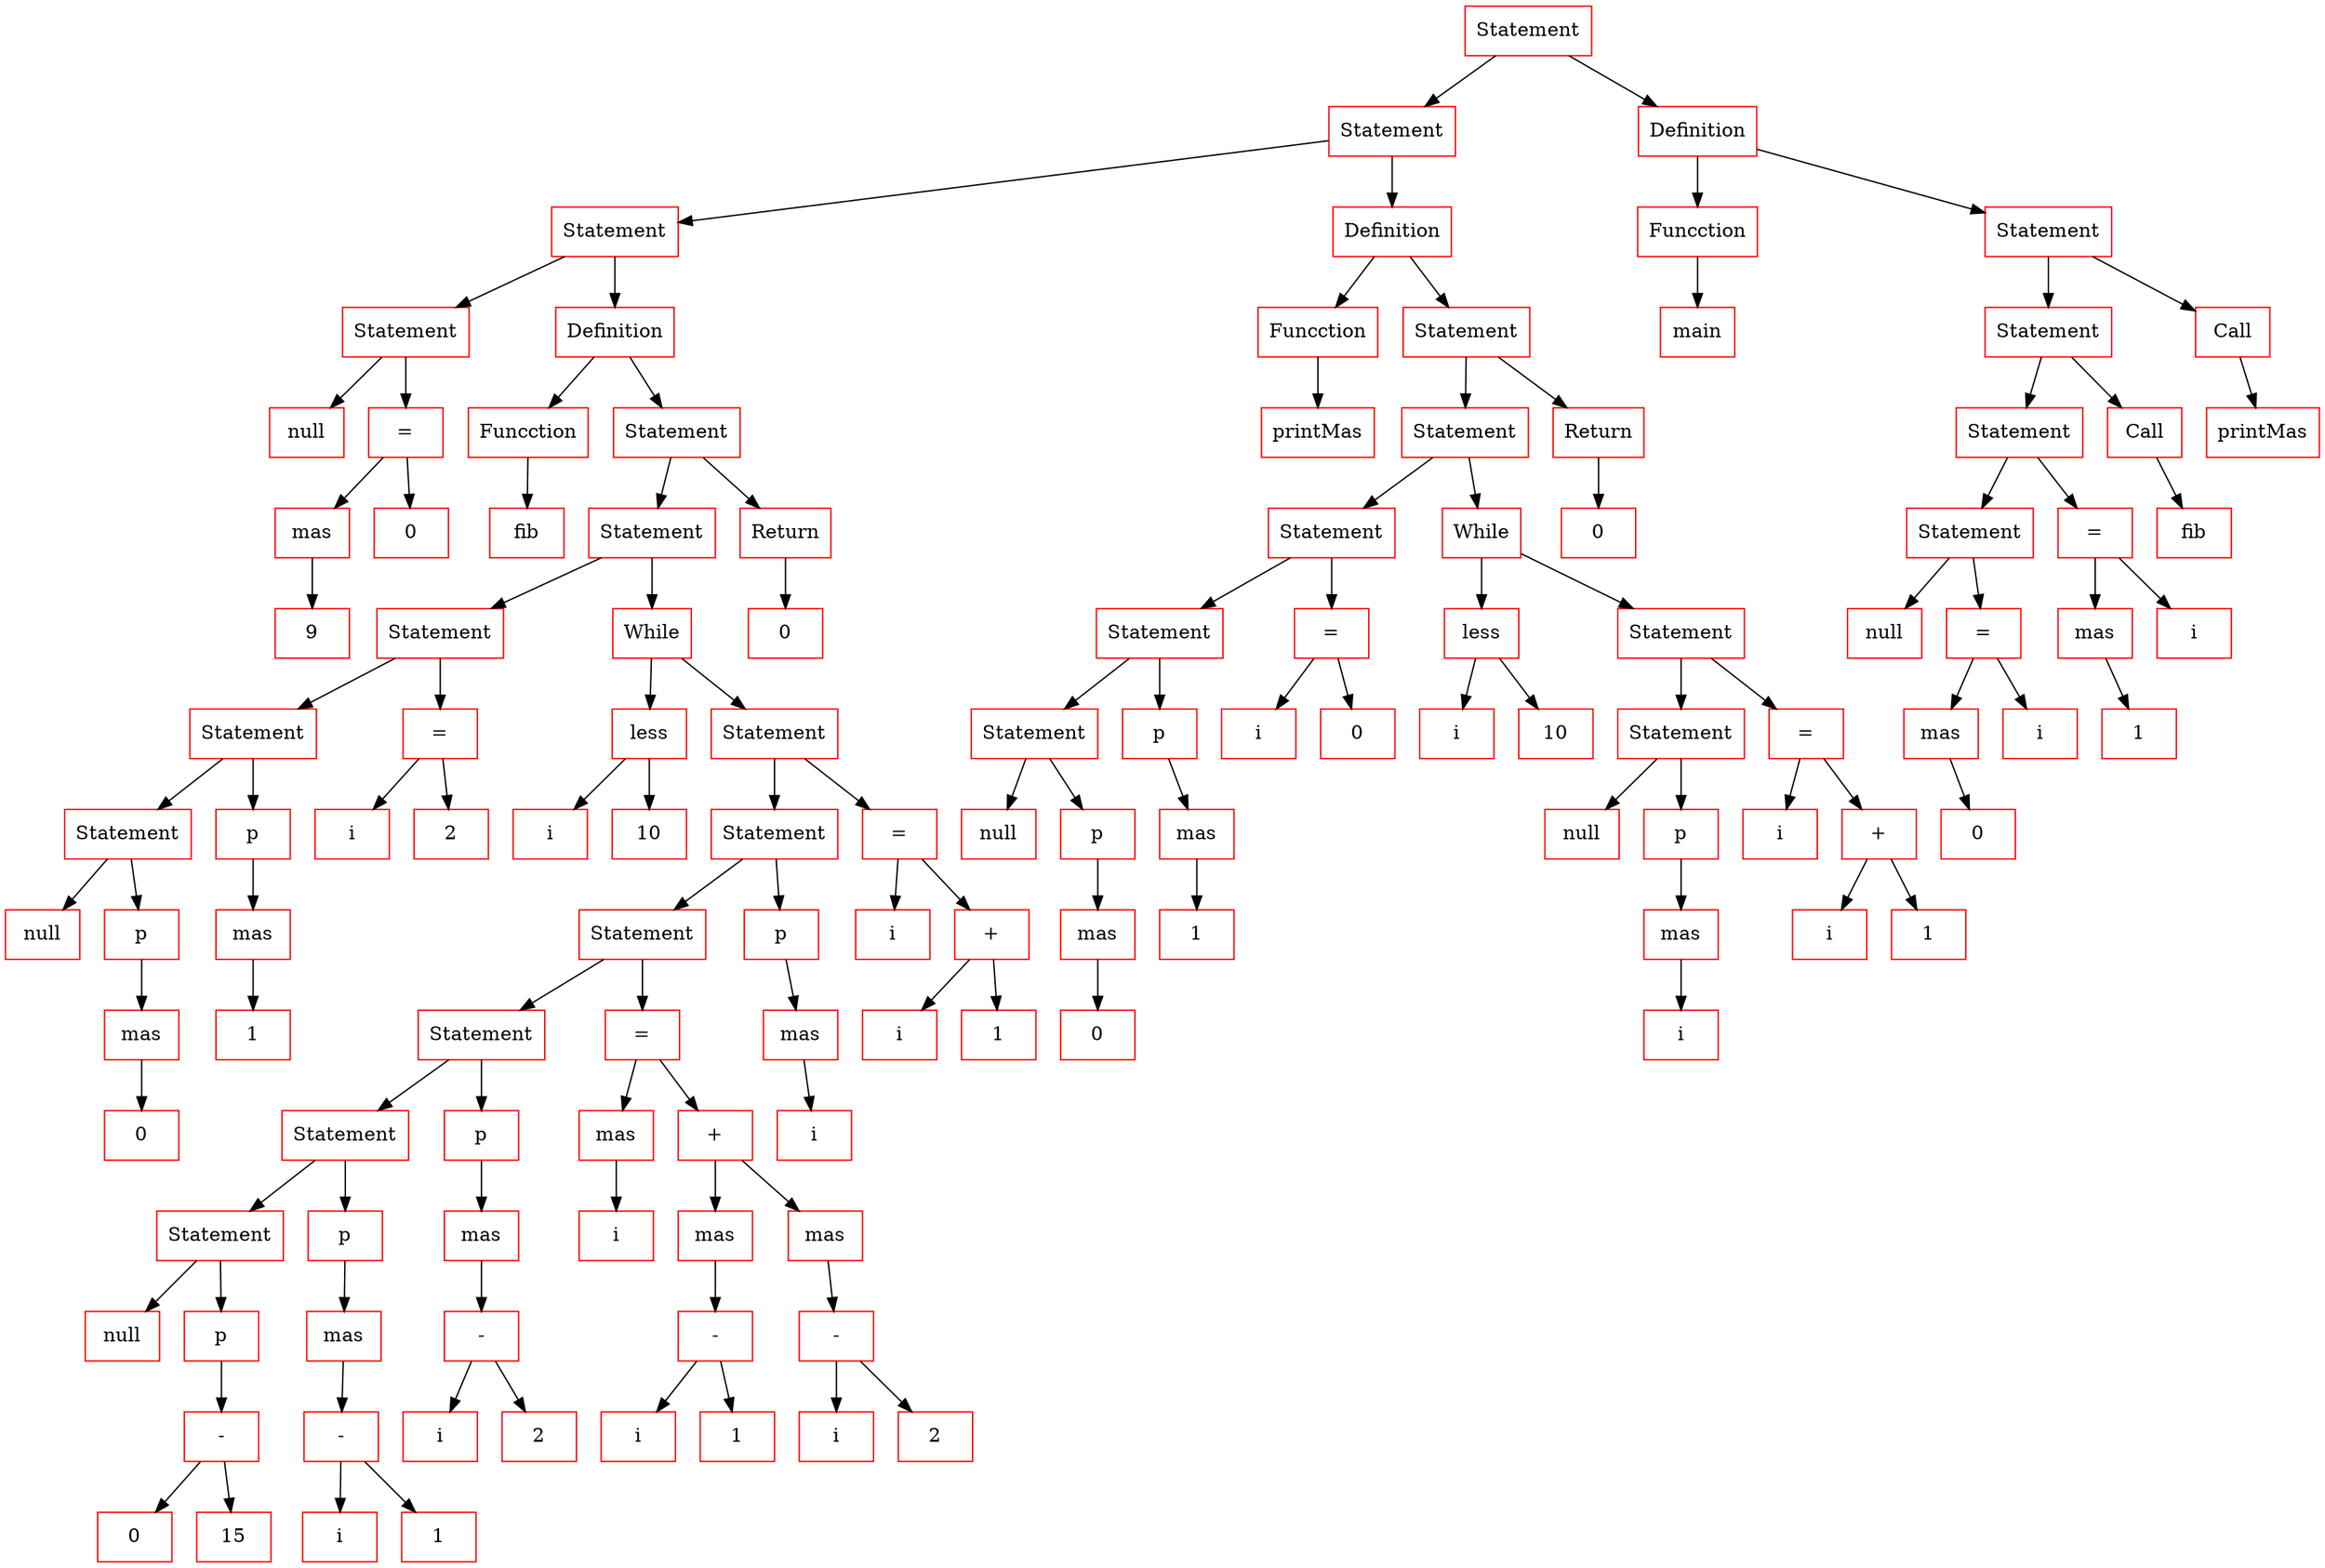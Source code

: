 # This is automatically generated dump of language tree
digraph Tree{

	rankdir=UD;

	node[color="red",fontsize=14];

	2498331712[shape=record, label="Statement"];
	2500865920[shape=record, label="Statement"];
	2498305520[shape=record, label="Statement"];
	2498305200[shape=record, label="Statement"];
	2498305136[shape=record, label="null"];
	2498305264[shape=record, label="="];
	2498305328[shape=record, label="mas"];
	2498305392[shape=record, label="9"];
	2498305456[shape=record, label="0"];
	2498305584[shape=record, label="Definition"];
	2498305648[shape=record, label="Funcction"];
	2498305712[shape=record, label="fib"];
	2500866176[shape=record, label="Statement"];
	2498327584[shape=record, label="Statement"];
	2498326688[shape=record, label="Statement"];
	2498327456[shape=record, label="Statement"];
	2498303088[shape=record, label="Statement"];
	2498303024[shape=record, label="null"];
	2498326816[shape=record, label="p"];
	2498327328[shape=record, label="mas"];
	2498327200[shape=record, label="0"];
	2498328416[shape=record, label="p"];
	2498327264[shape=record, label="mas"];
	2498327136[shape=record, label="1"];
	2498328096[shape=record, label="="];
	2498328352[shape=record, label="i"];
	2498327776[shape=record, label="2"];
	2498328544[shape=record, label="While"];
	2498326752[shape=record, label="less"];
	2498327392[shape=record, label="i"];
	2498327968[shape=record, label="10"];
	2500863808[shape=record, label="Statement"];
	2500865536[shape=record, label="Statement"];
	2500864640[shape=record, label="Statement"];
	2498326880[shape=record, label="Statement"];
	2498328032[shape=record, label="Statement"];
	2498327520[shape=record, label="Statement"];
	2498327648[shape=record, label="null"];
	2498327904[shape=record, label="p"];
	2498327712[shape=record, label="-"];
	2498328160[shape=record, label="0"];
	2498327840[shape=record, label="15"];
	2498327072[shape=record, label="p"];
	2498328224[shape=record, label="mas"];
	2498327008[shape=record, label="-"];
	2498328288[shape=record, label="i"];
	2498328480[shape=record, label="1"];
	2498326944[shape=record, label="p"];
	2500864960[shape=record, label="mas"];
	2500864000[shape=record, label="-"];
	2500865664[shape=record, label="i"];
	2500864768[shape=record, label="2"];
	2500864448[shape=record, label="="];
	2500865344[shape=record, label="mas"];
	2500863744[shape=record, label="i"];
	2500863872[shape=record, label="+"];
	2500864832[shape=record, label="mas"];
	2500864256[shape=record, label="-"];
	2500866496[shape=record, label="i"];
	2500862912[shape=record, label="1"];
	2500865408[shape=record, label="mas"];
	2500866048[shape=record, label="-"];
	2500865728[shape=record, label="i"];
	2500865792[shape=record, label="2"];
	2500864128[shape=record, label="p"];
	2500866112[shape=record, label="mas"];
	2500866688[shape=record, label="i"];
	2500864512[shape=record, label="="];
	2500865856[shape=record, label="i"];
	2500863616[shape=record, label="+"];
	2500865472[shape=record, label="i"];
	2500863680[shape=record, label="1"];
	2500865600[shape=record, label="Return"];
	2500864704[shape=record, label="0"];
	2500863424[shape=record, label="Definition"];
	2500863936[shape=record, label="Funcction"];
	2500864896[shape=record, label="printMas"];
	2498332096[shape=record, label="Statement"];
	2500866240[shape=record, label="Statement"];
	2500866304[shape=record, label="Statement"];
	2500865024[shape=record, label="Statement"];
	2500864064[shape=record, label="Statement"];
	2500862848[shape=record, label="null"];
	2500865984[shape=record, label="p"];
	2500862976[shape=record, label="mas"];
	2500863488[shape=record, label="0"];
	2500865088[shape=record, label="p"];
	2500865152[shape=record, label="mas"];
	2500865216[shape=record, label="1"];
	2500865280[shape=record, label="="];
	2500864192[shape=record, label="i"];
	2500863168[shape=record, label="0"];
	2500864320[shape=record, label="While"];
	2500866432[shape=record, label="less"];
	2500866368[shape=record, label="i"];
	2500866560[shape=record, label="10"];
	2500863552[shape=record, label="Statement"];
	2500866752[shape=record, label="Statement"];
	2500863360[shape=record, label="null"];
	2500863104[shape=record, label="p"];
	2500866624[shape=record, label="mas"];
	2500864384[shape=record, label="i"];
	2500864576[shape=record, label="="];
	2500863040[shape=record, label="i"];
	2500863296[shape=record, label="+"];
	2500863232[shape=record, label="i"];
	2498332416[shape=record, label="1"];
	2498331392[shape=record, label="Return"];
	2498330496[shape=record, label="0"];
	2498329792[shape=record, label="Definition"];
	2498330240[shape=record, label="Funcction"];
	2498330304[shape=record, label="main"];
	2498333440[shape=record, label="Statement"];
	2498330432[shape=record, label="Statement"];
	2498333120[shape=record, label="Statement"];
	2498333056[shape=record, label="Statement"];
	2498331328[shape=record, label="null"];
	2498332608[shape=record, label="="];
	2498331968[shape=record, label="mas"];
	2498332352[shape=record, label="0"];
	2498331008[shape=record, label="i"];
	2498331840[shape=record, label="="];
	2498333376[shape=record, label="mas"];
	2498330752[shape=record, label="1"];
	2498332480[shape=record, label="i"];
	2498332032[shape=record, label="Call"];
	2498331456[shape=record, label="fib"];
	2498332800[shape=record, label="Call"];
	2498331584[shape=record, label="printMas"];

	2498331712 -> 2500865920[fontsize=12]
	2498331712 -> 2498329792[fontsize=12]
	2500865920 -> 2498305520[fontsize=12]
	2500865920 -> 2500863424[fontsize=12]
	2498305520 -> 2498305200[fontsize=12]
	2498305520 -> 2498305584[fontsize=12]
	2498305200 -> 2498305136[fontsize=12]
	2498305200 -> 2498305264[fontsize=12]
	2498305264 -> 2498305328[fontsize=12]
	2498305264 -> 2498305456[fontsize=12]
	2498305328 -> 2498305392[fontsize=12]
	2498305584 -> 2498305648[fontsize=12]
	2498305584 -> 2500866176[fontsize=12]
	2498305648 -> 2498305712[fontsize=12]
	2500866176 -> 2498327584[fontsize=12]
	2500866176 -> 2500865600[fontsize=12]
	2498327584 -> 2498326688[fontsize=12]
	2498327584 -> 2498328544[fontsize=12]
	2498326688 -> 2498327456[fontsize=12]
	2498326688 -> 2498328096[fontsize=12]
	2498327456 -> 2498303088[fontsize=12]
	2498327456 -> 2498328416[fontsize=12]
	2498303088 -> 2498303024[fontsize=12]
	2498303088 -> 2498326816[fontsize=12]
	2498326816 -> 2498327328[fontsize=12]
	2498327328 -> 2498327200[fontsize=12]
	2498328416 -> 2498327264[fontsize=12]
	2498327264 -> 2498327136[fontsize=12]
	2498328096 -> 2498328352[fontsize=12]
	2498328096 -> 2498327776[fontsize=12]
	2498328544 -> 2498326752[fontsize=12]
	2498328544 -> 2500863808[fontsize=12]
	2498326752 -> 2498327392[fontsize=12]
	2498326752 -> 2498327968[fontsize=12]
	2500863808 -> 2500865536[fontsize=12]
	2500863808 -> 2500864512[fontsize=12]
	2500865536 -> 2500864640[fontsize=12]
	2500865536 -> 2500864128[fontsize=12]
	2500864640 -> 2498326880[fontsize=12]
	2500864640 -> 2500864448[fontsize=12]
	2498326880 -> 2498328032[fontsize=12]
	2498326880 -> 2498326944[fontsize=12]
	2498328032 -> 2498327520[fontsize=12]
	2498328032 -> 2498327072[fontsize=12]
	2498327520 -> 2498327648[fontsize=12]
	2498327520 -> 2498327904[fontsize=12]
	2498327904 -> 2498327712[fontsize=12]
	2498327712 -> 2498328160[fontsize=12]
	2498327712 -> 2498327840[fontsize=12]
	2498327072 -> 2498328224[fontsize=12]
	2498328224 -> 2498327008[fontsize=12]
	2498327008 -> 2498328288[fontsize=12]
	2498327008 -> 2498328480[fontsize=12]
	2498326944 -> 2500864960[fontsize=12]
	2500864960 -> 2500864000[fontsize=12]
	2500864000 -> 2500865664[fontsize=12]
	2500864000 -> 2500864768[fontsize=12]
	2500864448 -> 2500865344[fontsize=12]
	2500864448 -> 2500863872[fontsize=12]
	2500865344 -> 2500863744[fontsize=12]
	2500863872 -> 2500864832[fontsize=12]
	2500863872 -> 2500865408[fontsize=12]
	2500864832 -> 2500864256[fontsize=12]
	2500864256 -> 2500866496[fontsize=12]
	2500864256 -> 2500862912[fontsize=12]
	2500865408 -> 2500866048[fontsize=12]
	2500866048 -> 2500865728[fontsize=12]
	2500866048 -> 2500865792[fontsize=12]
	2500864128 -> 2500866112[fontsize=12]
	2500866112 -> 2500866688[fontsize=12]
	2500864512 -> 2500865856[fontsize=12]
	2500864512 -> 2500863616[fontsize=12]
	2500863616 -> 2500865472[fontsize=12]
	2500863616 -> 2500863680[fontsize=12]
	2500865600 -> 2500864704[fontsize=12]
	2500863424 -> 2500863936[fontsize=12]
	2500863424 -> 2498332096[fontsize=12]
	2500863936 -> 2500864896[fontsize=12]
	2498332096 -> 2500866240[fontsize=12]
	2498332096 -> 2498331392[fontsize=12]
	2500866240 -> 2500866304[fontsize=12]
	2500866240 -> 2500864320[fontsize=12]
	2500866304 -> 2500865024[fontsize=12]
	2500866304 -> 2500865280[fontsize=12]
	2500865024 -> 2500864064[fontsize=12]
	2500865024 -> 2500865088[fontsize=12]
	2500864064 -> 2500862848[fontsize=12]
	2500864064 -> 2500865984[fontsize=12]
	2500865984 -> 2500862976[fontsize=12]
	2500862976 -> 2500863488[fontsize=12]
	2500865088 -> 2500865152[fontsize=12]
	2500865152 -> 2500865216[fontsize=12]
	2500865280 -> 2500864192[fontsize=12]
	2500865280 -> 2500863168[fontsize=12]
	2500864320 -> 2500866432[fontsize=12]
	2500864320 -> 2500863552[fontsize=12]
	2500866432 -> 2500866368[fontsize=12]
	2500866432 -> 2500866560[fontsize=12]
	2500863552 -> 2500866752[fontsize=12]
	2500863552 -> 2500864576[fontsize=12]
	2500866752 -> 2500863360[fontsize=12]
	2500866752 -> 2500863104[fontsize=12]
	2500863104 -> 2500866624[fontsize=12]
	2500866624 -> 2500864384[fontsize=12]
	2500864576 -> 2500863040[fontsize=12]
	2500864576 -> 2500863296[fontsize=12]
	2500863296 -> 2500863232[fontsize=12]
	2500863296 -> 2498332416[fontsize=12]
	2498331392 -> 2498330496[fontsize=12]
	2498329792 -> 2498330240[fontsize=12]
	2498329792 -> 2498333440[fontsize=12]
	2498330240 -> 2498330304[fontsize=12]
	2498333440 -> 2498330432[fontsize=12]
	2498333440 -> 2498332800[fontsize=12]
	2498330432 -> 2498333120[fontsize=12]
	2498330432 -> 2498332032[fontsize=12]
	2498333120 -> 2498333056[fontsize=12]
	2498333120 -> 2498331840[fontsize=12]
	2498333056 -> 2498331328[fontsize=12]
	2498333056 -> 2498332608[fontsize=12]
	2498332608 -> 2498331968[fontsize=12]
	2498332608 -> 2498331008[fontsize=12]
	2498331968 -> 2498332352[fontsize=12]
	2498331840 -> 2498333376[fontsize=12]
	2498331840 -> 2498332480[fontsize=12]
	2498333376 -> 2498330752[fontsize=12]
	2498332032 -> 2498331456[fontsize=12]
	2498332800 -> 2498331584[fontsize=12]

}